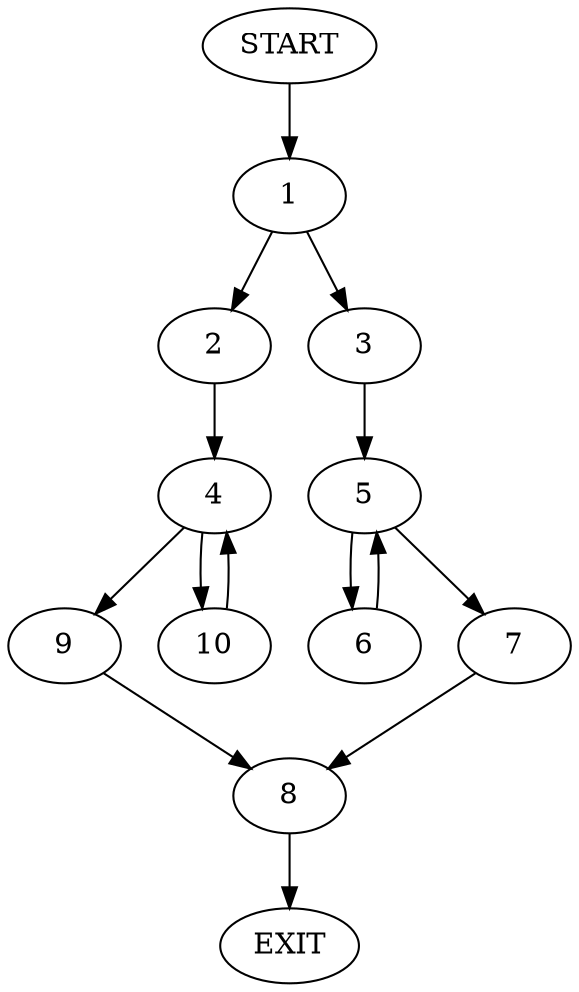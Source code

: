 digraph {
0 [label="START"]
11 [label="EXIT"]
0 -> 1
1 -> 2
1 -> 3
2 -> 4
3 -> 5
5 -> 6
5 -> 7
7 -> 8
6 -> 5
8 -> 11
4 -> 9
4 -> 10
10 -> 4
9 -> 8
}
